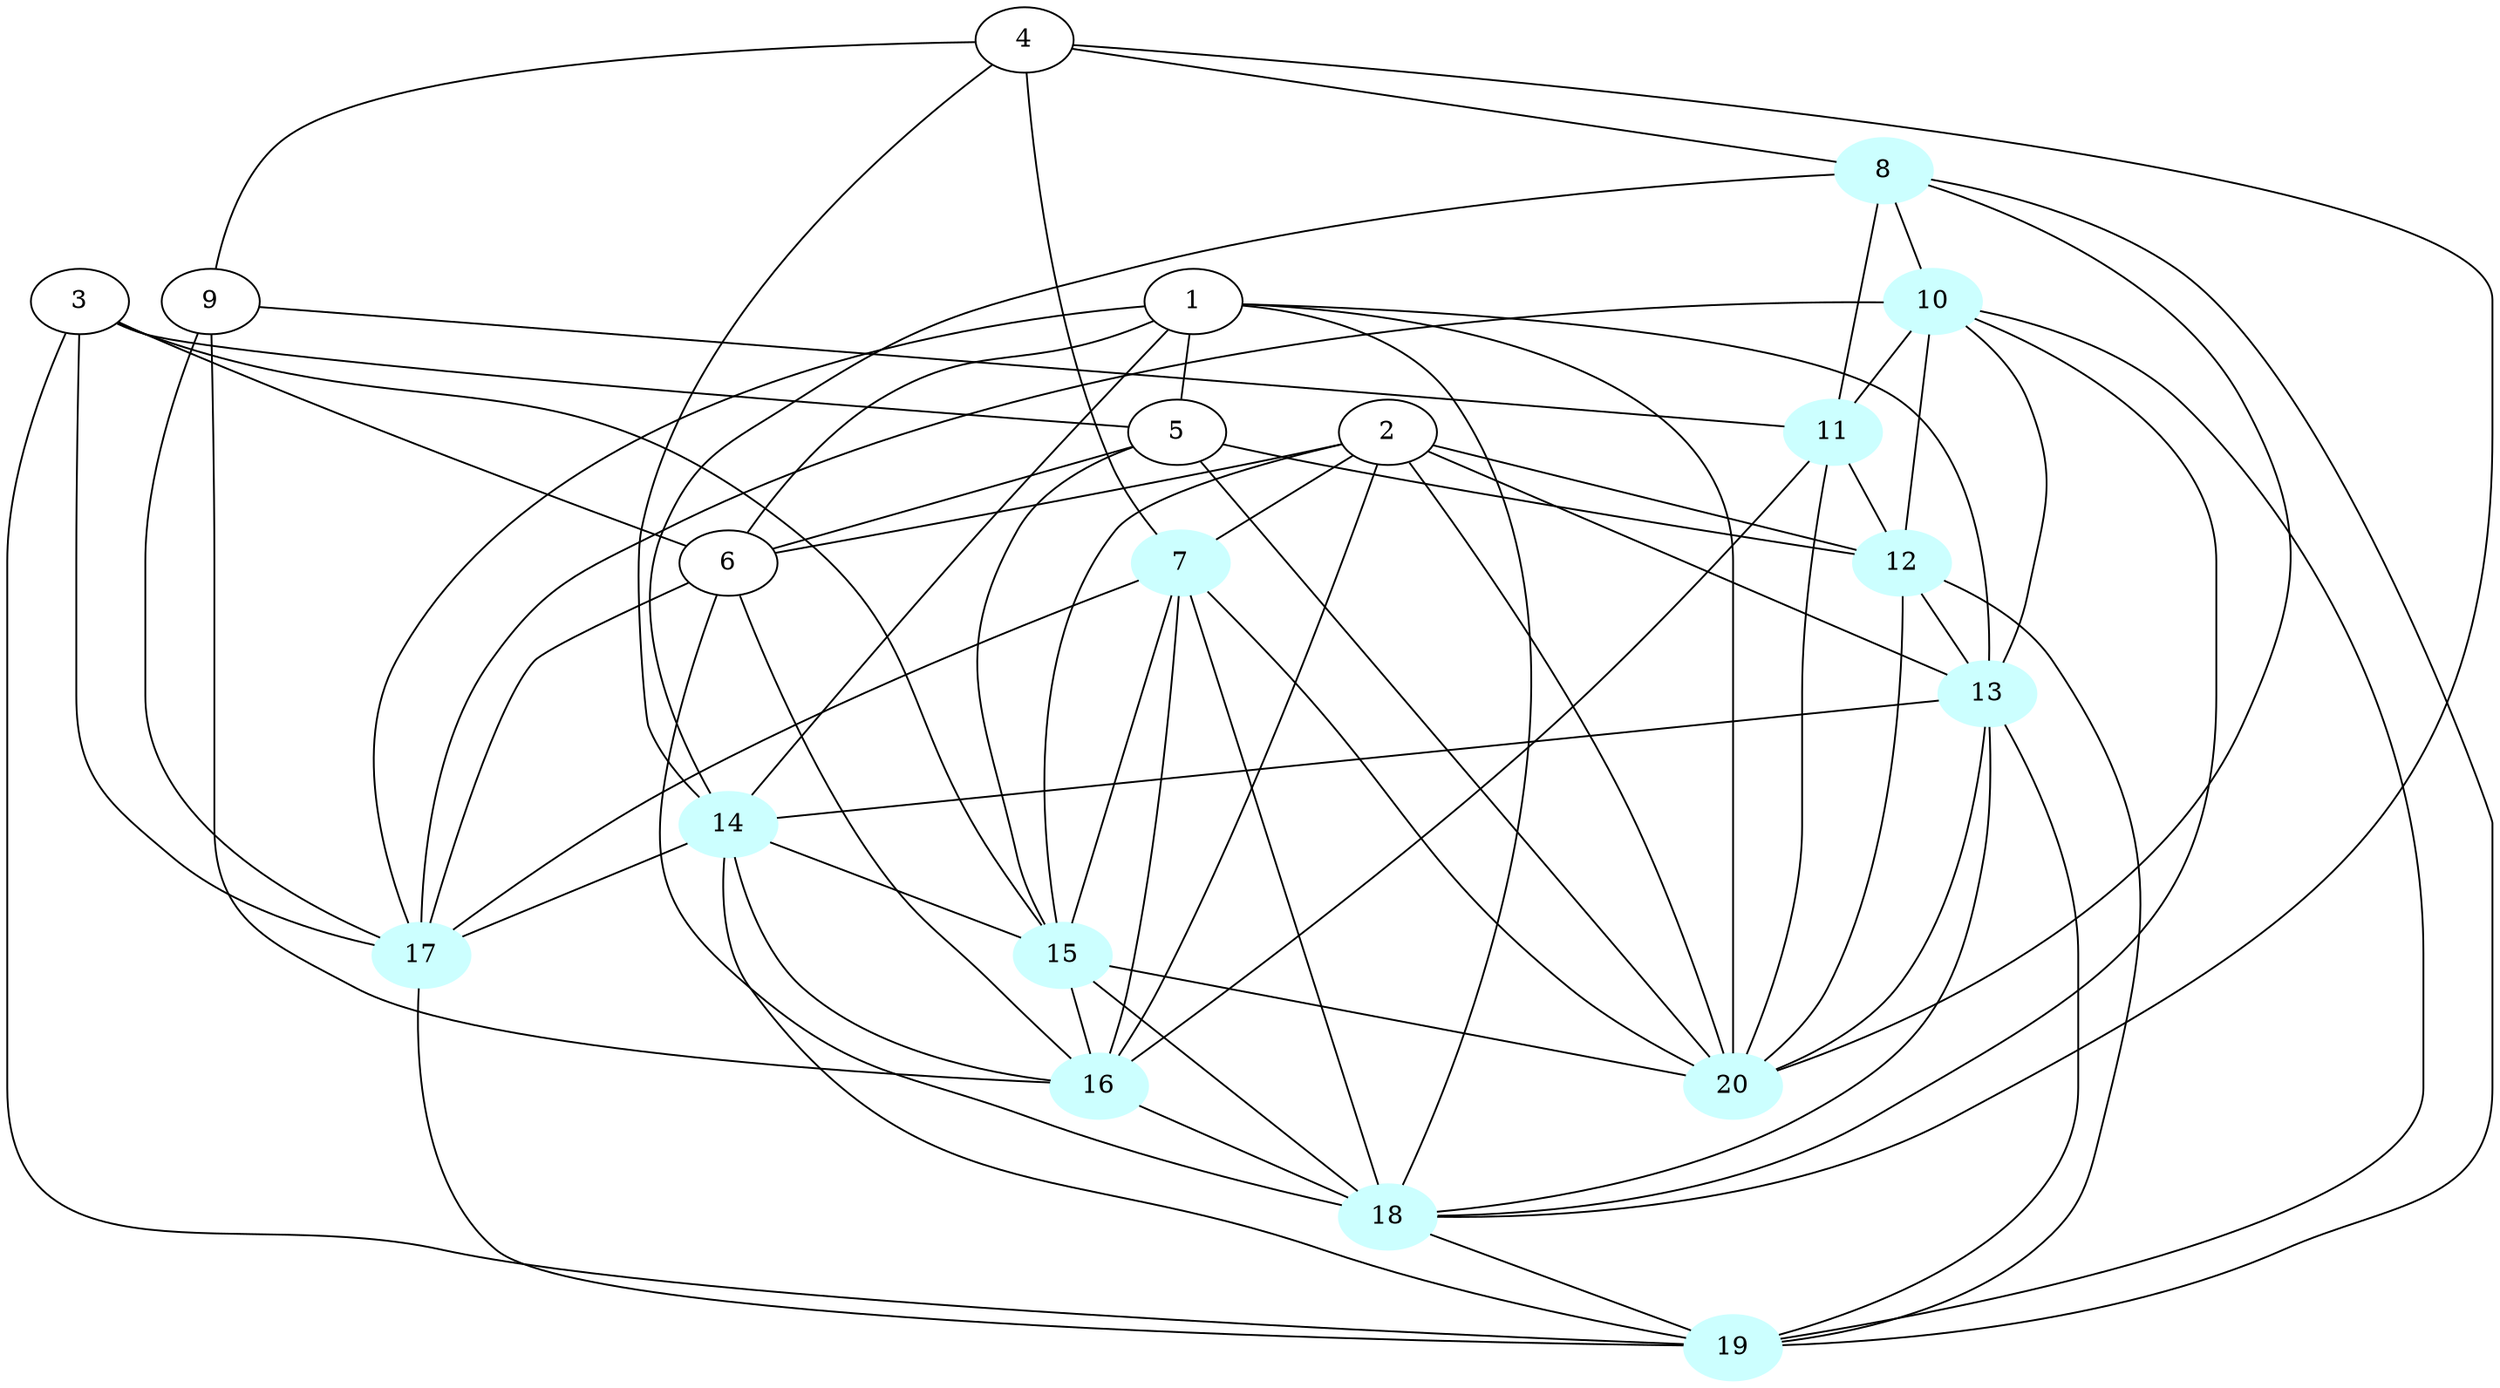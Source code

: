 graph G {
    7 [style=filled, color="#CCFFFF"];
    8 [style=filled, color="#CCFFFF"];
    10 [style=filled, color="#CCFFFF"];
    11 [style=filled, color="#CCFFFF"];
    12 [style=filled, color="#CCFFFF"];
    13 [style=filled, color="#CCFFFF"];
    14 [style=filled, color="#CCFFFF"];
    15 [style=filled, color="#CCFFFF"];
    16 [style=filled, color="#CCFFFF"];
    17 [style=filled, color="#CCFFFF"];
    18 [style=filled, color="#CCFFFF"];
    19 [style=filled, color="#CCFFFF"];
    20 [style=filled, color="#CCFFFF"];
    1 -- 5 [len= 2]
    1 -- 6 [len= 2]
    1 -- 13 [len= 2]
    1 -- 14 [len= 2]
    1 -- 17 [len= 2]
    1 -- 18 [len= 2]
    1 -- 20 [len= 2]
    2 -- 6 [len= 2]
    2 -- 7 [len= 2]
    2 -- 12 [len= 2]
    2 -- 13 [len= 2]
    2 -- 15 [len= 2]
    2 -- 16 [len= 2]
    2 -- 20 [len= 2]
    3 -- 5 [len= 2]
    3 -- 6 [len= 2]
    3 -- 15 [len= 2]
    3 -- 17 [len= 2]
    3 -- 19 [len= 2]
    4 -- 7 [len= 2]
    4 -- 8 [len= 2]
    4 -- 9 [len= 2]
    4 -- 14 [len= 2]
    4 -- 18 [len= 2]
    5 -- 6 [len= 2]
    5 -- 12 [len= 2]
    5 -- 15 [len= 2]
    5 -- 20 [len= 2]
    6 -- 16 [len= 2]
    6 -- 17 [len= 2]
    6 -- 18 [len= 2]
    7 -- 15 [len= 2]
    7 -- 16 [len= 2]
    7 -- 17 [len= 2]
    7 -- 18 [len= 2]
    7 -- 20 [len= 2]
    8 -- 10 [len= 2]
    8 -- 11 [len= 2]
    8 -- 14 [len= 2]
    8 -- 19 [len= 2]
    8 -- 20 [len= 2]
    9 -- 11 [len= 2]
    9 -- 16 [len= 2]
    9 -- 17 [len= 2]
    10 -- 11 [len= 2]
    10 -- 12 [len= 2]
    10 -- 13 [len= 2]
    10 -- 17 [len= 2]
    10 -- 18 [len= 2]
    10 -- 19 [len= 2]
    11 -- 12 [len= 2]
    11 -- 16 [len= 2]
    11 -- 20 [len= 2]
    12 -- 13 [len= 2]
    12 -- 19 [len= 2]
    12 -- 20 [len= 2]
    13 -- 14 [len= 2]
    13 -- 18 [len= 2]
    13 -- 19 [len= 2]
    13 -- 20 [len= 2]
    14 -- 15 [len= 2]
    14 -- 16 [len= 2]
    14 -- 17 [len= 2]
    14 -- 19 [len= 2]
    15 -- 16 [len= 2]
    15 -- 18 [len= 2]
    15 -- 20 [len= 2]
    16 -- 18 [len= 2]
    17 -- 19 [len= 2]
    18 -- 19 [len= 2]
}
